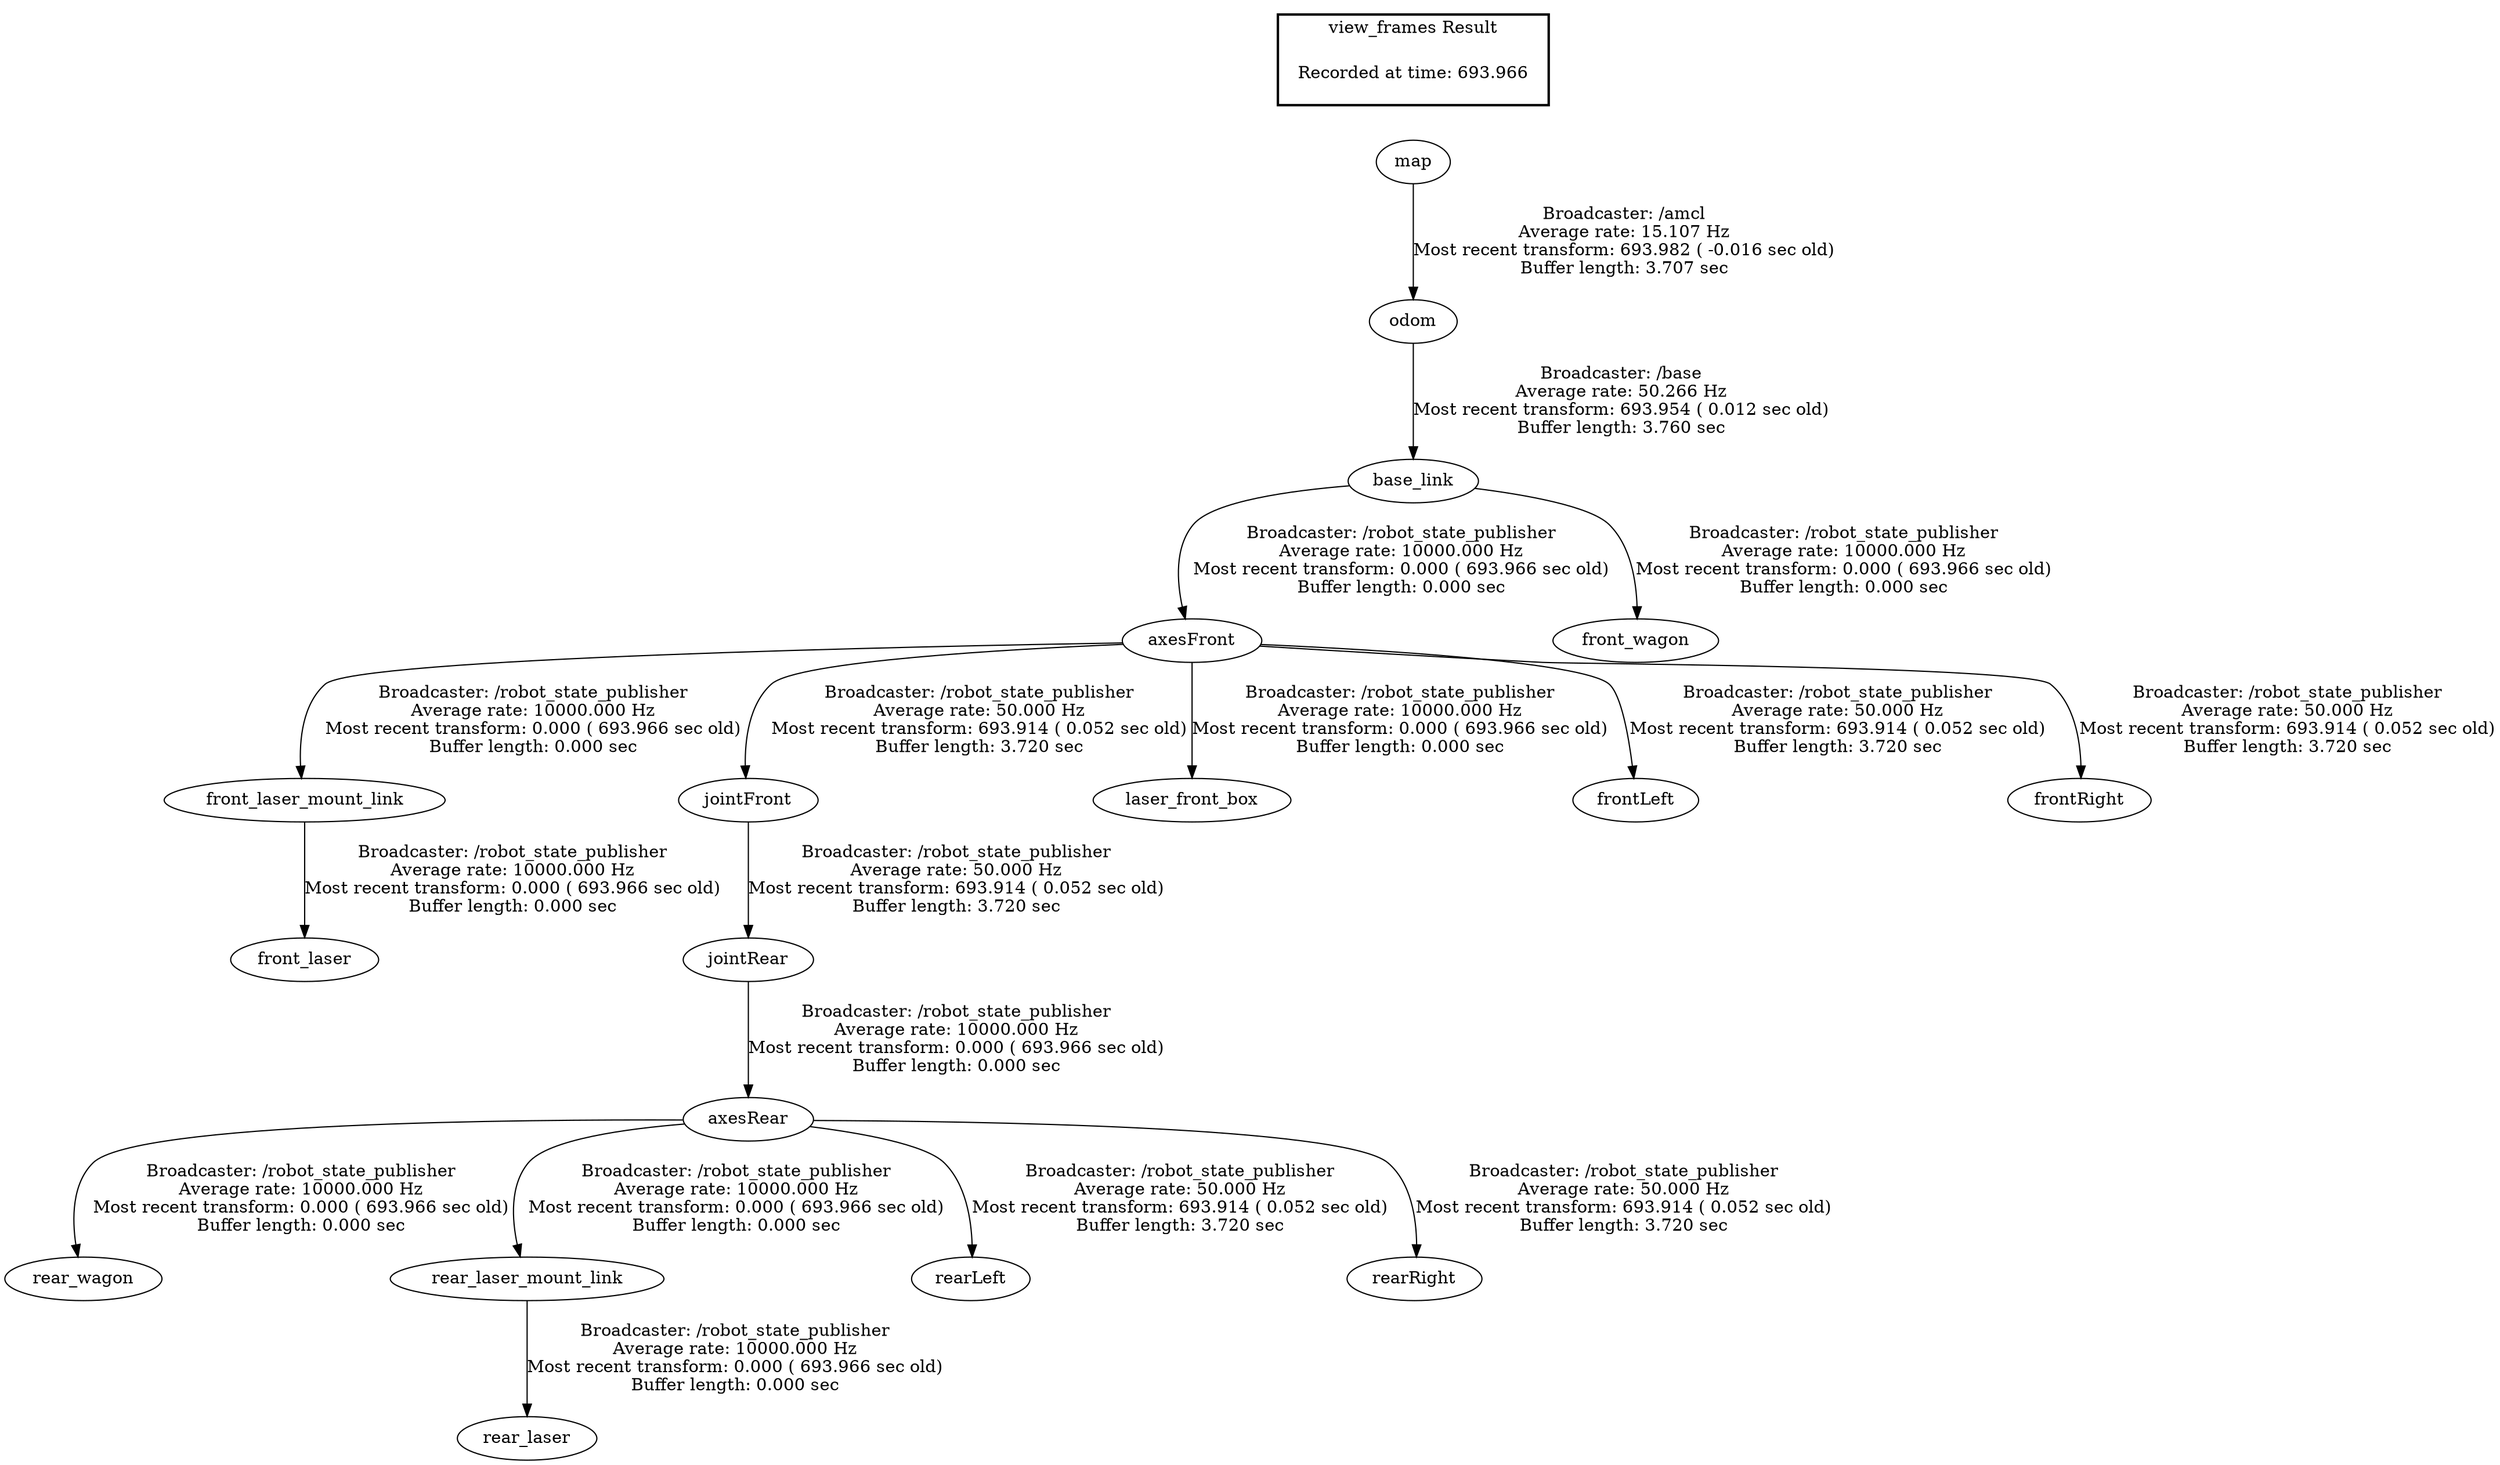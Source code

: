 digraph G {
"odom" -> "base_link"[label="Broadcaster: /base\nAverage rate: 50.266 Hz\nMost recent transform: 693.954 ( 0.012 sec old)\nBuffer length: 3.760 sec\n"];
"map" -> "odom"[label="Broadcaster: /amcl\nAverage rate: 15.107 Hz\nMost recent transform: 693.982 ( -0.016 sec old)\nBuffer length: 3.707 sec\n"];
"base_link" -> "axesFront"[label="Broadcaster: /robot_state_publisher\nAverage rate: 10000.000 Hz\nMost recent transform: 0.000 ( 693.966 sec old)\nBuffer length: 0.000 sec\n"];
"front_laser_mount_link" -> "front_laser"[label="Broadcaster: /robot_state_publisher\nAverage rate: 10000.000 Hz\nMost recent transform: 0.000 ( 693.966 sec old)\nBuffer length: 0.000 sec\n"];
"axesFront" -> "front_laser_mount_link"[label="Broadcaster: /robot_state_publisher\nAverage rate: 10000.000 Hz\nMost recent transform: 0.000 ( 693.966 sec old)\nBuffer length: 0.000 sec\n"];
"axesRear" -> "rear_wagon"[label="Broadcaster: /robot_state_publisher\nAverage rate: 10000.000 Hz\nMost recent transform: 0.000 ( 693.966 sec old)\nBuffer length: 0.000 sec\n"];
"jointRear" -> "axesRear"[label="Broadcaster: /robot_state_publisher\nAverage rate: 10000.000 Hz\nMost recent transform: 0.000 ( 693.966 sec old)\nBuffer length: 0.000 sec\n"];
"base_link" -> "front_wagon"[label="Broadcaster: /robot_state_publisher\nAverage rate: 10000.000 Hz\nMost recent transform: 0.000 ( 693.966 sec old)\nBuffer length: 0.000 sec\n"];
"jointFront" -> "jointRear"[label="Broadcaster: /robot_state_publisher\nAverage rate: 50.000 Hz\nMost recent transform: 693.914 ( 0.052 sec old)\nBuffer length: 3.720 sec\n"];
"axesFront" -> "laser_front_box"[label="Broadcaster: /robot_state_publisher\nAverage rate: 10000.000 Hz\nMost recent transform: 0.000 ( 693.966 sec old)\nBuffer length: 0.000 sec\n"];
"axesRear" -> "rear_laser_mount_link"[label="Broadcaster: /robot_state_publisher\nAverage rate: 10000.000 Hz\nMost recent transform: 0.000 ( 693.966 sec old)\nBuffer length: 0.000 sec\n"];
"rear_laser_mount_link" -> "rear_laser"[label="Broadcaster: /robot_state_publisher\nAverage rate: 10000.000 Hz\nMost recent transform: 0.000 ( 693.966 sec old)\nBuffer length: 0.000 sec\n"];
"axesFront" -> "jointFront"[label="Broadcaster: /robot_state_publisher\nAverage rate: 50.000 Hz\nMost recent transform: 693.914 ( 0.052 sec old)\nBuffer length: 3.720 sec\n"];
"axesFront" -> "frontLeft"[label="Broadcaster: /robot_state_publisher\nAverage rate: 50.000 Hz\nMost recent transform: 693.914 ( 0.052 sec old)\nBuffer length: 3.720 sec\n"];
"axesFront" -> "frontRight"[label="Broadcaster: /robot_state_publisher\nAverage rate: 50.000 Hz\nMost recent transform: 693.914 ( 0.052 sec old)\nBuffer length: 3.720 sec\n"];
"axesRear" -> "rearLeft"[label="Broadcaster: /robot_state_publisher\nAverage rate: 50.000 Hz\nMost recent transform: 693.914 ( 0.052 sec old)\nBuffer length: 3.720 sec\n"];
"axesRear" -> "rearRight"[label="Broadcaster: /robot_state_publisher\nAverage rate: 50.000 Hz\nMost recent transform: 693.914 ( 0.052 sec old)\nBuffer length: 3.720 sec\n"];
edge [style=invis];
 subgraph cluster_legend { style=bold; color=black; label ="view_frames Result";
"Recorded at time: 693.966"[ shape=plaintext ] ;
 }->"map";
}